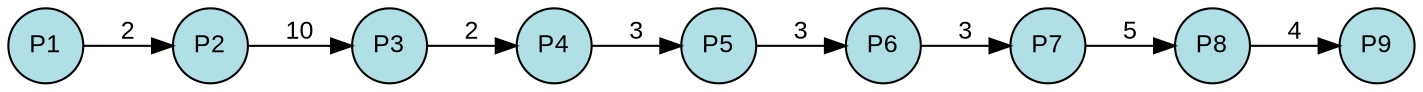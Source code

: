 digraph {
  splines=true;
node [margin=0 fontname=arial fontcolor=black fontsize=12 shape=circle width=0.5 fixedsize=true style=filled fillcolor=powderblue]
  1 [label="P1"]
  2 [label="P2"]
  3 [label="P3"]
  4 [label="P4"]
  5 [label="P5"]
  6 [label="P6"]
  7 [label="P7"]
  8 [label="P8"]
  9 [label="P9"]
rankdir=LR
edge [margin=0 fontname=arial fontcolor=black fontsize=12]
	1 -> 2 [label="2"]
	2 -> 3 [label="10"]
	3 -> 4 [label="2"]
	4 -> 5 [label="3"]
	5 -> 6 [label="3"]
	6 -> 7 [label="3"]
	7 -> 8 [label="5"]
	8 -> 9 [label="4"]
	{rank=same  1 }
	{rank=same  2 }
	{rank=same  3 }
	{rank=same  4 }
	{rank=same  5 }
	{rank=same  6 }
	{rank=same  7 }
	{rank=same  8 }
	{rank=same  9 }
} 
